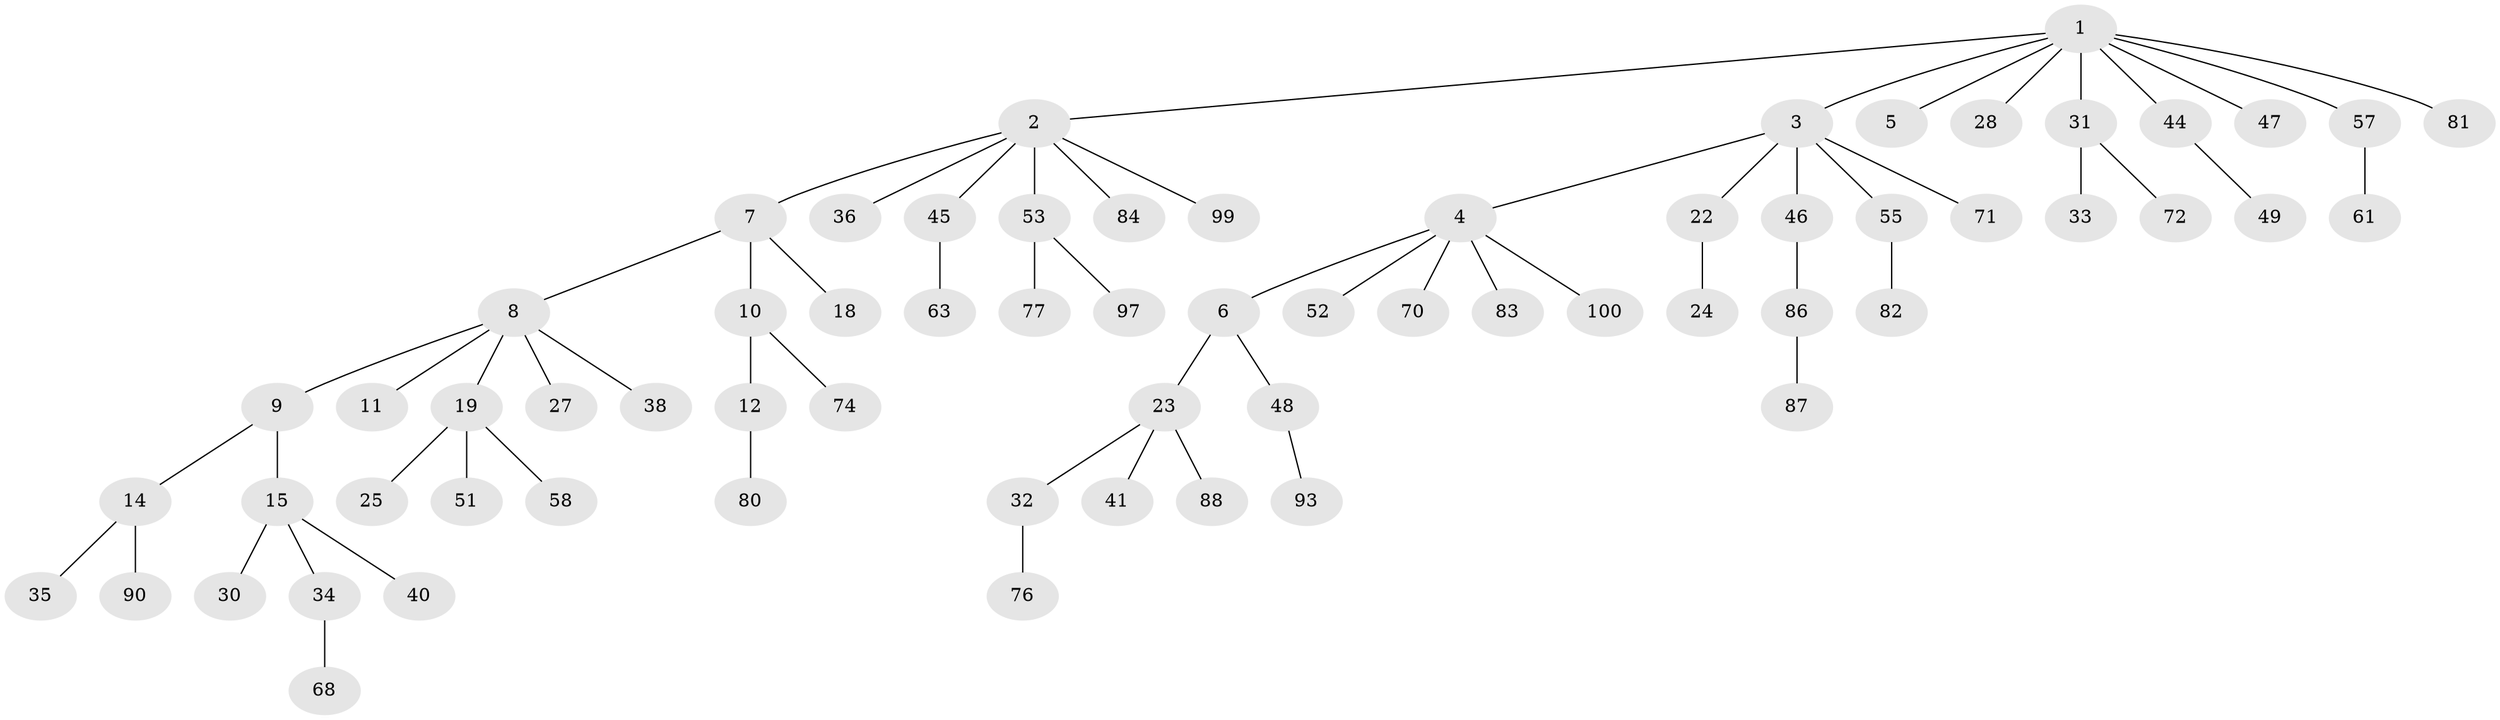 // original degree distribution, {8: 0.01, 6: 0.02, 4: 0.08, 1: 0.48, 3: 0.13, 2: 0.27, 5: 0.01}
// Generated by graph-tools (version 1.1) at 2025/11/02/21/25 10:11:10]
// undirected, 66 vertices, 65 edges
graph export_dot {
graph [start="1"]
  node [color=gray90,style=filled];
  1 [super="+16"];
  2 [super="+26"];
  3 [super="+43"];
  4 [super="+67"];
  5;
  6 [super="+20"];
  7;
  8 [super="+17"];
  9;
  10 [super="+54"];
  11 [super="+75"];
  12 [super="+13"];
  14 [super="+21"];
  15 [super="+95"];
  18 [super="+39"];
  19 [super="+37"];
  22 [super="+98"];
  23 [super="+29"];
  24 [super="+42"];
  25;
  27 [super="+89"];
  28 [super="+60"];
  30;
  31 [super="+59"];
  32 [super="+65"];
  33 [super="+66"];
  34;
  35;
  36;
  38;
  40;
  41;
  44 [super="+50"];
  45 [super="+62"];
  46;
  47;
  48;
  49 [super="+79"];
  51;
  52 [super="+56"];
  53 [super="+73"];
  55 [super="+78"];
  57 [super="+64"];
  58;
  61 [super="+91"];
  63 [super="+69"];
  68;
  70;
  71;
  72 [super="+85"];
  74;
  76;
  77 [super="+96"];
  80;
  81;
  82;
  83 [super="+92"];
  84;
  86 [super="+94"];
  87;
  88;
  90;
  93;
  97;
  99;
  100;
  1 -- 2;
  1 -- 3;
  1 -- 5;
  1 -- 28;
  1 -- 31;
  1 -- 44;
  1 -- 47;
  1 -- 81;
  1 -- 57;
  2 -- 7;
  2 -- 45;
  2 -- 53;
  2 -- 99;
  2 -- 36;
  2 -- 84;
  3 -- 4;
  3 -- 22;
  3 -- 46;
  3 -- 55;
  3 -- 71;
  4 -- 6;
  4 -- 52;
  4 -- 100;
  4 -- 83;
  4 -- 70;
  6 -- 23;
  6 -- 48;
  7 -- 8;
  7 -- 10;
  7 -- 18;
  8 -- 9;
  8 -- 11;
  8 -- 19;
  8 -- 27;
  8 -- 38;
  9 -- 14;
  9 -- 15;
  10 -- 12;
  10 -- 74;
  12 -- 80;
  14 -- 90;
  14 -- 35;
  15 -- 30;
  15 -- 34;
  15 -- 40;
  19 -- 25;
  19 -- 51;
  19 -- 58;
  22 -- 24;
  23 -- 32;
  23 -- 41;
  23 -- 88;
  31 -- 33;
  31 -- 72;
  32 -- 76;
  34 -- 68;
  44 -- 49;
  45 -- 63;
  46 -- 86;
  48 -- 93;
  53 -- 97;
  53 -- 77;
  55 -- 82;
  57 -- 61;
  86 -- 87;
}
